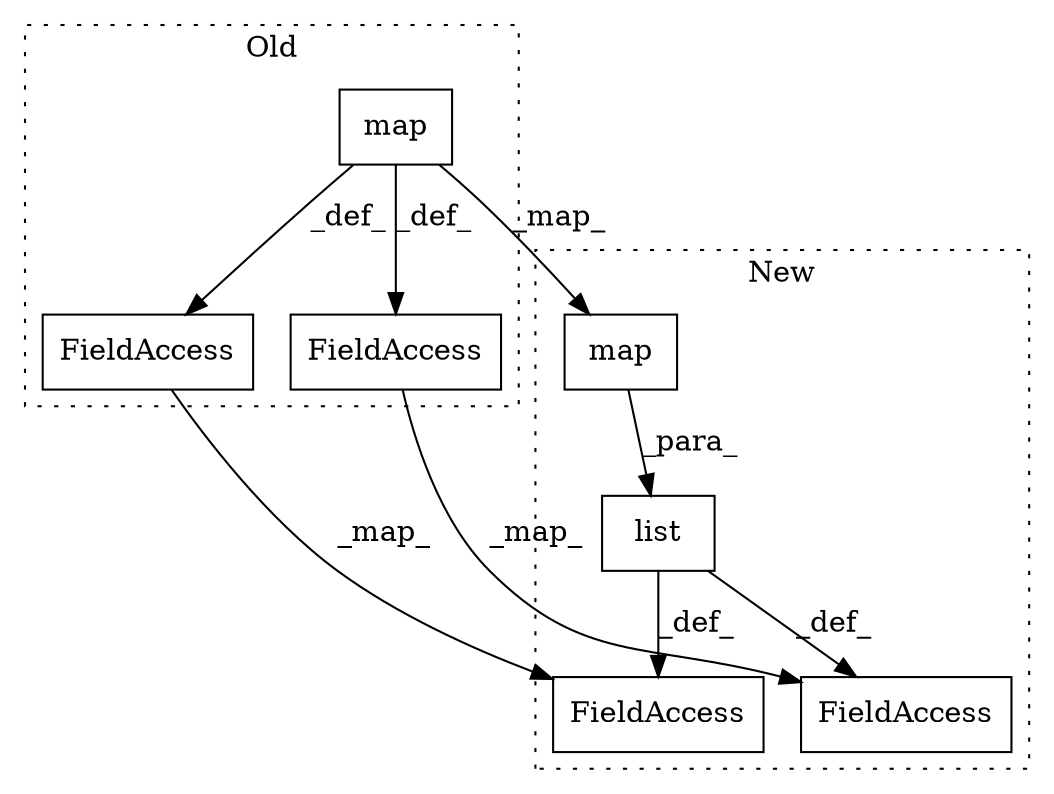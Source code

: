 digraph G {
subgraph cluster0 {
1 [label="map" a="32" s="3091,3115" l="4,1" shape="box"];
4 [label="FieldAccess" a="22" s="6377" l="16" shape="box"];
6 [label="FieldAccess" a="22" s="5714" l="26" shape="box"];
label = "Old";
style="dotted";
}
subgraph cluster1 {
2 [label="map" a="32" s="3246,3270" l="4,1" shape="box"];
3 [label="list" a="32" s="3241,3271" l="5,1" shape="box"];
5 [label="FieldAccess" a="22" s="6539" l="16" shape="box"];
7 [label="FieldAccess" a="22" s="5876" l="26" shape="box"];
label = "New";
style="dotted";
}
1 -> 2 [label="_map_"];
1 -> 6 [label="_def_"];
1 -> 4 [label="_def_"];
2 -> 3 [label="_para_"];
3 -> 7 [label="_def_"];
3 -> 5 [label="_def_"];
4 -> 5 [label="_map_"];
6 -> 7 [label="_map_"];
}